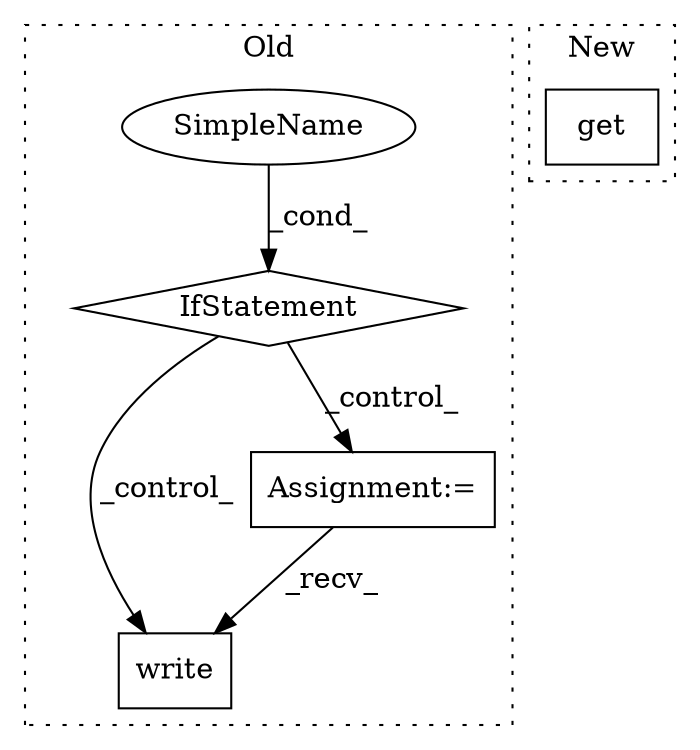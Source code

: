 digraph G {
subgraph cluster0 {
1 [label="write" a="32" s="4784,4794" l="6,1" shape="box"];
3 [label="IfStatement" a="25" s="4261,4269" l="4,2" shape="diamond"];
4 [label="SimpleName" a="42" s="4265" l="4" shape="ellipse"];
5 [label="Assignment:=" a="7" s="4668" l="4" shape="box"];
label = "Old";
style="dotted";
}
subgraph cluster1 {
2 [label="get" a="32" s="4098,4116" l="4,1" shape="box"];
label = "New";
style="dotted";
}
3 -> 5 [label="_control_"];
3 -> 1 [label="_control_"];
4 -> 3 [label="_cond_"];
5 -> 1 [label="_recv_"];
}
